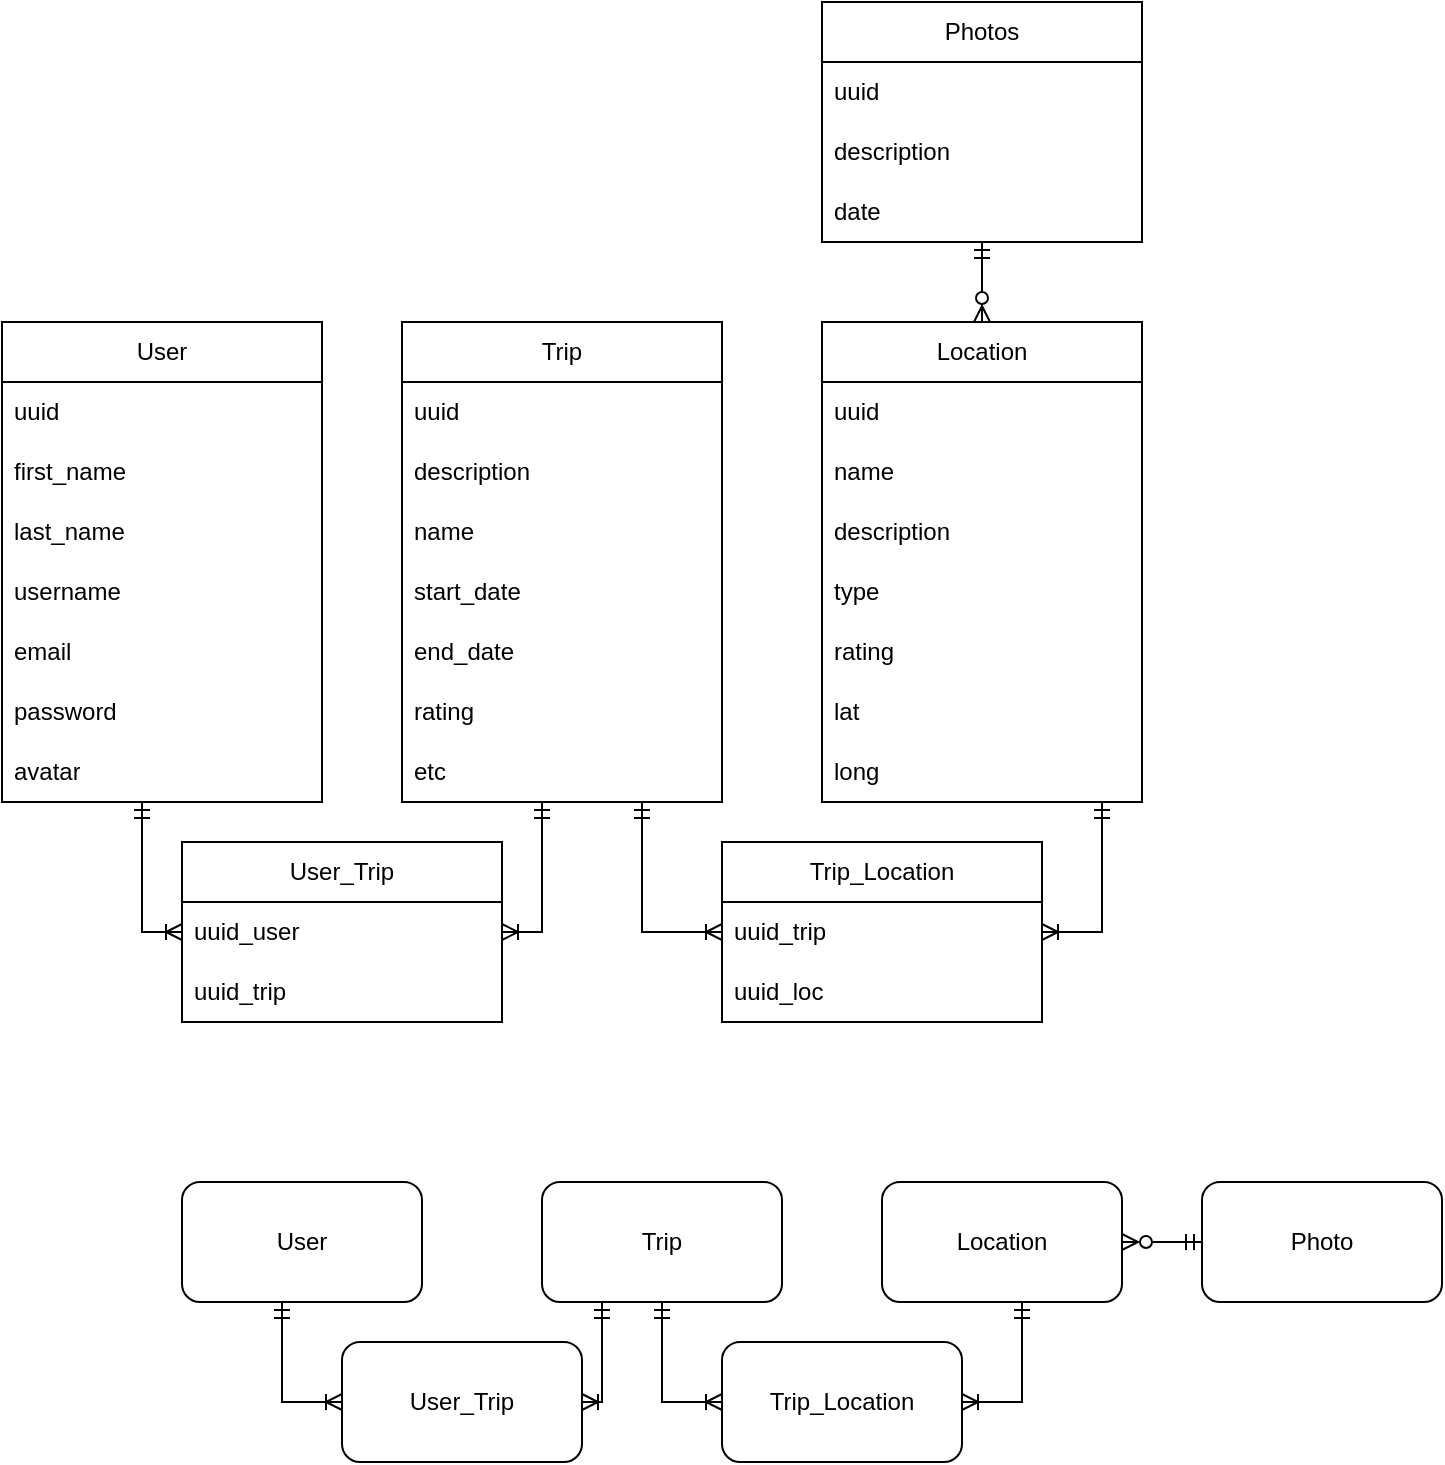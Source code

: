 <mxfile version="24.2.1" type="device">
  <diagram id="C5RBs43oDa-KdzZeNtuy" name="Page-1">
    <mxGraphModel dx="1009" dy="621" grid="1" gridSize="10" guides="1" tooltips="1" connect="1" arrows="1" fold="1" page="1" pageScale="1" pageWidth="827" pageHeight="1169" math="0" shadow="0">
      <root>
        <mxCell id="WIyWlLk6GJQsqaUBKTNV-0" />
        <mxCell id="WIyWlLk6GJQsqaUBKTNV-1" parent="WIyWlLk6GJQsqaUBKTNV-0" />
        <mxCell id="S6Zs9isHIHvM_lgudEaA-74" value="User" style="swimlane;fontStyle=0;childLayout=stackLayout;horizontal=1;startSize=30;horizontalStack=0;resizeParent=1;resizeParentMax=0;resizeLast=0;collapsible=1;marginBottom=0;whiteSpace=wrap;html=1;" parent="WIyWlLk6GJQsqaUBKTNV-1" vertex="1">
          <mxGeometry x="100" y="250" width="160" height="240" as="geometry" />
        </mxCell>
        <mxCell id="S6Zs9isHIHvM_lgudEaA-75" value="uuid" style="text;strokeColor=none;fillColor=none;align=left;verticalAlign=middle;spacingLeft=4;spacingRight=4;overflow=hidden;points=[[0,0.5],[1,0.5]];portConstraint=eastwest;rotatable=0;whiteSpace=wrap;html=1;" parent="S6Zs9isHIHvM_lgudEaA-74" vertex="1">
          <mxGeometry y="30" width="160" height="30" as="geometry" />
        </mxCell>
        <mxCell id="S6Zs9isHIHvM_lgudEaA-76" value="first_name" style="text;strokeColor=none;fillColor=none;align=left;verticalAlign=middle;spacingLeft=4;spacingRight=4;overflow=hidden;points=[[0,0.5],[1,0.5]];portConstraint=eastwest;rotatable=0;whiteSpace=wrap;html=1;" parent="S6Zs9isHIHvM_lgudEaA-74" vertex="1">
          <mxGeometry y="60" width="160" height="30" as="geometry" />
        </mxCell>
        <mxCell id="S6Zs9isHIHvM_lgudEaA-77" value="last_name" style="text;strokeColor=none;fillColor=none;align=left;verticalAlign=middle;spacingLeft=4;spacingRight=4;overflow=hidden;points=[[0,0.5],[1,0.5]];portConstraint=eastwest;rotatable=0;whiteSpace=wrap;html=1;" parent="S6Zs9isHIHvM_lgudEaA-74" vertex="1">
          <mxGeometry y="90" width="160" height="30" as="geometry" />
        </mxCell>
        <mxCell id="S6Zs9isHIHvM_lgudEaA-78" value="username" style="text;strokeColor=none;fillColor=none;align=left;verticalAlign=middle;spacingLeft=4;spacingRight=4;overflow=hidden;points=[[0,0.5],[1,0.5]];portConstraint=eastwest;rotatable=0;whiteSpace=wrap;html=1;" parent="S6Zs9isHIHvM_lgudEaA-74" vertex="1">
          <mxGeometry y="120" width="160" height="30" as="geometry" />
        </mxCell>
        <mxCell id="S6Zs9isHIHvM_lgudEaA-79" value="email" style="text;strokeColor=none;fillColor=none;align=left;verticalAlign=middle;spacingLeft=4;spacingRight=4;overflow=hidden;points=[[0,0.5],[1,0.5]];portConstraint=eastwest;rotatable=0;whiteSpace=wrap;html=1;" parent="S6Zs9isHIHvM_lgudEaA-74" vertex="1">
          <mxGeometry y="150" width="160" height="30" as="geometry" />
        </mxCell>
        <mxCell id="S6Zs9isHIHvM_lgudEaA-80" value="password" style="text;strokeColor=none;fillColor=none;align=left;verticalAlign=middle;spacingLeft=4;spacingRight=4;overflow=hidden;points=[[0,0.5],[1,0.5]];portConstraint=eastwest;rotatable=0;whiteSpace=wrap;html=1;" parent="S6Zs9isHIHvM_lgudEaA-74" vertex="1">
          <mxGeometry y="180" width="160" height="30" as="geometry" />
        </mxCell>
        <mxCell id="S6Zs9isHIHvM_lgudEaA-81" value="avatar" style="text;strokeColor=none;fillColor=none;align=left;verticalAlign=middle;spacingLeft=4;spacingRight=4;overflow=hidden;points=[[0,0.5],[1,0.5]];portConstraint=eastwest;rotatable=0;whiteSpace=wrap;html=1;" parent="S6Zs9isHIHvM_lgudEaA-74" vertex="1">
          <mxGeometry y="210" width="160" height="30" as="geometry" />
        </mxCell>
        <mxCell id="S6Zs9isHIHvM_lgudEaA-82" value="Trip" style="swimlane;fontStyle=0;childLayout=stackLayout;horizontal=1;startSize=30;horizontalStack=0;resizeParent=1;resizeParentMax=0;resizeLast=0;collapsible=1;marginBottom=0;whiteSpace=wrap;html=1;" parent="WIyWlLk6GJQsqaUBKTNV-1" vertex="1">
          <mxGeometry x="300" y="250" width="160" height="240" as="geometry" />
        </mxCell>
        <mxCell id="S6Zs9isHIHvM_lgudEaA-83" value="uuid" style="text;strokeColor=none;fillColor=none;align=left;verticalAlign=middle;spacingLeft=4;spacingRight=4;overflow=hidden;points=[[0,0.5],[1,0.5]];portConstraint=eastwest;rotatable=0;whiteSpace=wrap;html=1;" parent="S6Zs9isHIHvM_lgudEaA-82" vertex="1">
          <mxGeometry y="30" width="160" height="30" as="geometry" />
        </mxCell>
        <mxCell id="S6Zs9isHIHvM_lgudEaA-84" value="description" style="text;strokeColor=none;fillColor=none;align=left;verticalAlign=middle;spacingLeft=4;spacingRight=4;overflow=hidden;points=[[0,0.5],[1,0.5]];portConstraint=eastwest;rotatable=0;whiteSpace=wrap;html=1;" parent="S6Zs9isHIHvM_lgudEaA-82" vertex="1">
          <mxGeometry y="60" width="160" height="30" as="geometry" />
        </mxCell>
        <mxCell id="S6Zs9isHIHvM_lgudEaA-85" value="name" style="text;strokeColor=none;fillColor=none;align=left;verticalAlign=middle;spacingLeft=4;spacingRight=4;overflow=hidden;points=[[0,0.5],[1,0.5]];portConstraint=eastwest;rotatable=0;whiteSpace=wrap;html=1;" parent="S6Zs9isHIHvM_lgudEaA-82" vertex="1">
          <mxGeometry y="90" width="160" height="30" as="geometry" />
        </mxCell>
        <mxCell id="S6Zs9isHIHvM_lgudEaA-86" value="start_date" style="text;strokeColor=none;fillColor=none;align=left;verticalAlign=middle;spacingLeft=4;spacingRight=4;overflow=hidden;points=[[0,0.5],[1,0.5]];portConstraint=eastwest;rotatable=0;whiteSpace=wrap;html=1;" parent="S6Zs9isHIHvM_lgudEaA-82" vertex="1">
          <mxGeometry y="120" width="160" height="30" as="geometry" />
        </mxCell>
        <mxCell id="S6Zs9isHIHvM_lgudEaA-87" value="end_date" style="text;strokeColor=none;fillColor=none;align=left;verticalAlign=middle;spacingLeft=4;spacingRight=4;overflow=hidden;points=[[0,0.5],[1,0.5]];portConstraint=eastwest;rotatable=0;whiteSpace=wrap;html=1;" parent="S6Zs9isHIHvM_lgudEaA-82" vertex="1">
          <mxGeometry y="150" width="160" height="30" as="geometry" />
        </mxCell>
        <mxCell id="S6Zs9isHIHvM_lgudEaA-88" value="rating" style="text;strokeColor=none;fillColor=none;align=left;verticalAlign=middle;spacingLeft=4;spacingRight=4;overflow=hidden;points=[[0,0.5],[1,0.5]];portConstraint=eastwest;rotatable=0;whiteSpace=wrap;html=1;" parent="S6Zs9isHIHvM_lgudEaA-82" vertex="1">
          <mxGeometry y="180" width="160" height="30" as="geometry" />
        </mxCell>
        <mxCell id="S6Zs9isHIHvM_lgudEaA-89" value="etc" style="text;strokeColor=none;fillColor=none;align=left;verticalAlign=middle;spacingLeft=4;spacingRight=4;overflow=hidden;points=[[0,0.5],[1,0.5]];portConstraint=eastwest;rotatable=0;whiteSpace=wrap;html=1;" parent="S6Zs9isHIHvM_lgudEaA-82" vertex="1">
          <mxGeometry y="210" width="160" height="30" as="geometry" />
        </mxCell>
        <mxCell id="S6Zs9isHIHvM_lgudEaA-90" value="User_Trip" style="swimlane;fontStyle=0;childLayout=stackLayout;horizontal=1;startSize=30;horizontalStack=0;resizeParent=1;resizeParentMax=0;resizeLast=0;collapsible=1;marginBottom=0;whiteSpace=wrap;html=1;" parent="WIyWlLk6GJQsqaUBKTNV-1" vertex="1">
          <mxGeometry x="190" y="510" width="160" height="90" as="geometry" />
        </mxCell>
        <mxCell id="S6Zs9isHIHvM_lgudEaA-91" value="uuid_user" style="text;strokeColor=none;fillColor=none;align=left;verticalAlign=middle;spacingLeft=4;spacingRight=4;overflow=hidden;points=[[0,0.5],[1,0.5]];portConstraint=eastwest;rotatable=0;whiteSpace=wrap;html=1;" parent="S6Zs9isHIHvM_lgudEaA-90" vertex="1">
          <mxGeometry y="30" width="160" height="30" as="geometry" />
        </mxCell>
        <mxCell id="S6Zs9isHIHvM_lgudEaA-92" value="uuid_trip" style="text;strokeColor=none;fillColor=none;align=left;verticalAlign=middle;spacingLeft=4;spacingRight=4;overflow=hidden;points=[[0,0.5],[1,0.5]];portConstraint=eastwest;rotatable=0;whiteSpace=wrap;html=1;" parent="S6Zs9isHIHvM_lgudEaA-90" vertex="1">
          <mxGeometry y="60" width="160" height="30" as="geometry" />
        </mxCell>
        <mxCell id="S6Zs9isHIHvM_lgudEaA-93" value="Trip_Location" style="swimlane;fontStyle=0;childLayout=stackLayout;horizontal=1;startSize=30;horizontalStack=0;resizeParent=1;resizeParentMax=0;resizeLast=0;collapsible=1;marginBottom=0;whiteSpace=wrap;html=1;" parent="WIyWlLk6GJQsqaUBKTNV-1" vertex="1">
          <mxGeometry x="460" y="510" width="160" height="90" as="geometry" />
        </mxCell>
        <mxCell id="S6Zs9isHIHvM_lgudEaA-94" value="uuid_trip" style="text;strokeColor=none;fillColor=none;align=left;verticalAlign=middle;spacingLeft=4;spacingRight=4;overflow=hidden;points=[[0,0.5],[1,0.5]];portConstraint=eastwest;rotatable=0;whiteSpace=wrap;html=1;" parent="S6Zs9isHIHvM_lgudEaA-93" vertex="1">
          <mxGeometry y="30" width="160" height="30" as="geometry" />
        </mxCell>
        <mxCell id="S6Zs9isHIHvM_lgudEaA-95" value="uuid_loc" style="text;strokeColor=none;fillColor=none;align=left;verticalAlign=middle;spacingLeft=4;spacingRight=4;overflow=hidden;points=[[0,0.5],[1,0.5]];portConstraint=eastwest;rotatable=0;whiteSpace=wrap;html=1;" parent="S6Zs9isHIHvM_lgudEaA-93" vertex="1">
          <mxGeometry y="60" width="160" height="30" as="geometry" />
        </mxCell>
        <mxCell id="S6Zs9isHIHvM_lgudEaA-99" value="Location" style="swimlane;fontStyle=0;childLayout=stackLayout;horizontal=1;startSize=30;horizontalStack=0;resizeParent=1;resizeParentMax=0;resizeLast=0;collapsible=1;marginBottom=0;whiteSpace=wrap;html=1;" parent="WIyWlLk6GJQsqaUBKTNV-1" vertex="1">
          <mxGeometry x="510" y="250" width="160" height="240" as="geometry" />
        </mxCell>
        <mxCell id="S6Zs9isHIHvM_lgudEaA-100" value="uuid" style="text;strokeColor=none;fillColor=none;align=left;verticalAlign=middle;spacingLeft=4;spacingRight=4;overflow=hidden;points=[[0,0.5],[1,0.5]];portConstraint=eastwest;rotatable=0;whiteSpace=wrap;html=1;" parent="S6Zs9isHIHvM_lgudEaA-99" vertex="1">
          <mxGeometry y="30" width="160" height="30" as="geometry" />
        </mxCell>
        <mxCell id="S6Zs9isHIHvM_lgudEaA-101" value="name" style="text;strokeColor=none;fillColor=none;align=left;verticalAlign=middle;spacingLeft=4;spacingRight=4;overflow=hidden;points=[[0,0.5],[1,0.5]];portConstraint=eastwest;rotatable=0;whiteSpace=wrap;html=1;" parent="S6Zs9isHIHvM_lgudEaA-99" vertex="1">
          <mxGeometry y="60" width="160" height="30" as="geometry" />
        </mxCell>
        <mxCell id="S6Zs9isHIHvM_lgudEaA-102" value="description" style="text;strokeColor=none;fillColor=none;align=left;verticalAlign=middle;spacingLeft=4;spacingRight=4;overflow=hidden;points=[[0,0.5],[1,0.5]];portConstraint=eastwest;rotatable=0;whiteSpace=wrap;html=1;" parent="S6Zs9isHIHvM_lgudEaA-99" vertex="1">
          <mxGeometry y="90" width="160" height="30" as="geometry" />
        </mxCell>
        <mxCell id="S6Zs9isHIHvM_lgudEaA-103" value="type" style="text;strokeColor=none;fillColor=none;align=left;verticalAlign=middle;spacingLeft=4;spacingRight=4;overflow=hidden;points=[[0,0.5],[1,0.5]];portConstraint=eastwest;rotatable=0;whiteSpace=wrap;html=1;" parent="S6Zs9isHIHvM_lgudEaA-99" vertex="1">
          <mxGeometry y="120" width="160" height="30" as="geometry" />
        </mxCell>
        <mxCell id="S6Zs9isHIHvM_lgudEaA-98" value="rating" style="text;strokeColor=none;fillColor=none;align=left;verticalAlign=middle;spacingLeft=4;spacingRight=4;overflow=hidden;points=[[0,0.5],[1,0.5]];portConstraint=eastwest;rotatable=0;whiteSpace=wrap;html=1;" parent="S6Zs9isHIHvM_lgudEaA-99" vertex="1">
          <mxGeometry y="150" width="160" height="30" as="geometry" />
        </mxCell>
        <mxCell id="S6Zs9isHIHvM_lgudEaA-104" value="lat" style="text;strokeColor=none;fillColor=none;align=left;verticalAlign=middle;spacingLeft=4;spacingRight=4;overflow=hidden;points=[[0,0.5],[1,0.5]];portConstraint=eastwest;rotatable=0;whiteSpace=wrap;html=1;" parent="S6Zs9isHIHvM_lgudEaA-99" vertex="1">
          <mxGeometry y="180" width="160" height="30" as="geometry" />
        </mxCell>
        <mxCell id="S6Zs9isHIHvM_lgudEaA-105" value="long" style="text;strokeColor=none;fillColor=none;align=left;verticalAlign=middle;spacingLeft=4;spacingRight=4;overflow=hidden;points=[[0,0.5],[1,0.5]];portConstraint=eastwest;rotatable=0;whiteSpace=wrap;html=1;" parent="S6Zs9isHIHvM_lgudEaA-99" vertex="1">
          <mxGeometry y="210" width="160" height="30" as="geometry" />
        </mxCell>
        <mxCell id="S6Zs9isHIHvM_lgudEaA-107" style="edgeStyle=orthogonalEdgeStyle;rounded=0;orthogonalLoop=1;jettySize=auto;html=1;entryX=0;entryY=0.5;entryDx=0;entryDy=0;endArrow=ERoneToMany;endFill=0;startArrow=ERmandOne;startFill=0;" parent="WIyWlLk6GJQsqaUBKTNV-1" source="S6Zs9isHIHvM_lgudEaA-74" target="S6Zs9isHIHvM_lgudEaA-91" edge="1">
          <mxGeometry relative="1" as="geometry">
            <Array as="points">
              <mxPoint x="170" y="555" />
            </Array>
          </mxGeometry>
        </mxCell>
        <mxCell id="S6Zs9isHIHvM_lgudEaA-108" style="edgeStyle=orthogonalEdgeStyle;shape=connector;rounded=0;orthogonalLoop=1;jettySize=auto;html=1;entryX=1;entryY=0.5;entryDx=0;entryDy=0;labelBackgroundColor=default;strokeColor=default;align=center;verticalAlign=middle;fontFamily=Helvetica;fontSize=11;fontColor=default;endArrow=ERoneToMany;endFill=0;startArrow=ERmandOne;startFill=0;" parent="WIyWlLk6GJQsqaUBKTNV-1" source="S6Zs9isHIHvM_lgudEaA-89" target="S6Zs9isHIHvM_lgudEaA-91" edge="1">
          <mxGeometry relative="1" as="geometry">
            <Array as="points">
              <mxPoint x="370" y="555" />
            </Array>
          </mxGeometry>
        </mxCell>
        <mxCell id="S6Zs9isHIHvM_lgudEaA-109" style="edgeStyle=orthogonalEdgeStyle;shape=connector;rounded=0;orthogonalLoop=1;jettySize=auto;html=1;entryX=0;entryY=0.5;entryDx=0;entryDy=0;labelBackgroundColor=default;strokeColor=default;align=center;verticalAlign=middle;fontFamily=Helvetica;fontSize=11;fontColor=default;endArrow=ERoneToMany;endFill=0;startArrow=ERmandOne;startFill=0;" parent="WIyWlLk6GJQsqaUBKTNV-1" source="S6Zs9isHIHvM_lgudEaA-89" target="S6Zs9isHIHvM_lgudEaA-94" edge="1">
          <mxGeometry relative="1" as="geometry">
            <Array as="points">
              <mxPoint x="420" y="555" />
            </Array>
          </mxGeometry>
        </mxCell>
        <mxCell id="S6Zs9isHIHvM_lgudEaA-110" style="edgeStyle=orthogonalEdgeStyle;shape=connector;rounded=0;orthogonalLoop=1;jettySize=auto;html=1;entryX=1;entryY=0.5;entryDx=0;entryDy=0;labelBackgroundColor=default;strokeColor=default;align=center;verticalAlign=middle;fontFamily=Helvetica;fontSize=11;fontColor=default;endArrow=ERoneToMany;endFill=0;startArrow=ERmandOne;startFill=0;" parent="WIyWlLk6GJQsqaUBKTNV-1" source="S6Zs9isHIHvM_lgudEaA-105" target="S6Zs9isHIHvM_lgudEaA-94" edge="1">
          <mxGeometry relative="1" as="geometry">
            <Array as="points">
              <mxPoint x="650" y="555" />
            </Array>
          </mxGeometry>
        </mxCell>
        <mxCell id="S6Zs9isHIHvM_lgudEaA-111" value="Photos" style="swimlane;fontStyle=0;childLayout=stackLayout;horizontal=1;startSize=30;horizontalStack=0;resizeParent=1;resizeParentMax=0;resizeLast=0;collapsible=1;marginBottom=0;whiteSpace=wrap;html=1;" parent="WIyWlLk6GJQsqaUBKTNV-1" vertex="1">
          <mxGeometry x="510" y="90" width="160" height="120" as="geometry" />
        </mxCell>
        <mxCell id="S6Zs9isHIHvM_lgudEaA-112" value="uuid" style="text;strokeColor=none;fillColor=none;align=left;verticalAlign=middle;spacingLeft=4;spacingRight=4;overflow=hidden;points=[[0,0.5],[1,0.5]];portConstraint=eastwest;rotatable=0;whiteSpace=wrap;html=1;" parent="S6Zs9isHIHvM_lgudEaA-111" vertex="1">
          <mxGeometry y="30" width="160" height="30" as="geometry" />
        </mxCell>
        <mxCell id="S6Zs9isHIHvM_lgudEaA-114" value="description" style="text;strokeColor=none;fillColor=none;align=left;verticalAlign=middle;spacingLeft=4;spacingRight=4;overflow=hidden;points=[[0,0.5],[1,0.5]];portConstraint=eastwest;rotatable=0;whiteSpace=wrap;html=1;" parent="S6Zs9isHIHvM_lgudEaA-111" vertex="1">
          <mxGeometry y="60" width="160" height="30" as="geometry" />
        </mxCell>
        <mxCell id="S6Zs9isHIHvM_lgudEaA-121" value="date" style="text;strokeColor=none;fillColor=none;align=left;verticalAlign=middle;spacingLeft=4;spacingRight=4;overflow=hidden;points=[[0,0.5],[1,0.5]];portConstraint=eastwest;rotatable=0;whiteSpace=wrap;html=1;" parent="S6Zs9isHIHvM_lgudEaA-111" vertex="1">
          <mxGeometry y="90" width="160" height="30" as="geometry" />
        </mxCell>
        <mxCell id="S6Zs9isHIHvM_lgudEaA-118" value="" style="endArrow=ERmandOne;html=1;rounded=0;endFill=0;startArrow=ERzeroToMany;startFill=0;" parent="WIyWlLk6GJQsqaUBKTNV-1" source="S6Zs9isHIHvM_lgudEaA-99" target="S6Zs9isHIHvM_lgudEaA-111" edge="1">
          <mxGeometry width="50" height="50" relative="1" as="geometry">
            <mxPoint x="510" y="190" as="sourcePoint" />
            <mxPoint x="560" y="140" as="targetPoint" />
          </mxGeometry>
        </mxCell>
        <mxCell id="S6Zs9isHIHvM_lgudEaA-122" value="User" style="rounded=1;whiteSpace=wrap;html=1;" parent="WIyWlLk6GJQsqaUBKTNV-1" vertex="1">
          <mxGeometry x="190" y="680" width="120" height="60" as="geometry" />
        </mxCell>
        <mxCell id="S6Zs9isHIHvM_lgudEaA-131" value="" style="edgeStyle=orthogonalEdgeStyle;rounded=0;orthogonalLoop=1;jettySize=auto;html=1;entryX=0;entryY=0.5;entryDx=0;entryDy=0;endArrow=ERoneToMany;endFill=0;startArrow=ERmandOne;startFill=0;" parent="WIyWlLk6GJQsqaUBKTNV-1" source="S6Zs9isHIHvM_lgudEaA-123" target="S6Zs9isHIHvM_lgudEaA-125" edge="1">
          <mxGeometry relative="1" as="geometry">
            <Array as="points">
              <mxPoint x="430" y="790" />
            </Array>
          </mxGeometry>
        </mxCell>
        <mxCell id="S6Zs9isHIHvM_lgudEaA-123" value="Trip" style="rounded=1;whiteSpace=wrap;html=1;" parent="WIyWlLk6GJQsqaUBKTNV-1" vertex="1">
          <mxGeometry x="370" y="680" width="120" height="60" as="geometry" />
        </mxCell>
        <mxCell id="S6Zs9isHIHvM_lgudEaA-132" value="" style="edgeStyle=orthogonalEdgeStyle;rounded=0;orthogonalLoop=1;jettySize=auto;html=1;endArrow=ERmandOne;endFill=0;startArrow=ERoneToMany;startFill=0;" parent="WIyWlLk6GJQsqaUBKTNV-1" source="S6Zs9isHIHvM_lgudEaA-124" target="S6Zs9isHIHvM_lgudEaA-122" edge="1">
          <mxGeometry relative="1" as="geometry">
            <Array as="points">
              <mxPoint x="240" y="790" />
            </Array>
          </mxGeometry>
        </mxCell>
        <mxCell id="S6Zs9isHIHvM_lgudEaA-133" value="" style="edgeStyle=orthogonalEdgeStyle;rounded=0;orthogonalLoop=1;jettySize=auto;html=1;entryX=0.25;entryY=1;entryDx=0;entryDy=0;endArrow=ERmandOne;endFill=0;startArrow=ERoneToMany;startFill=0;" parent="WIyWlLk6GJQsqaUBKTNV-1" source="S6Zs9isHIHvM_lgudEaA-124" target="S6Zs9isHIHvM_lgudEaA-123" edge="1">
          <mxGeometry relative="1" as="geometry">
            <Array as="points">
              <mxPoint x="400" y="790" />
            </Array>
          </mxGeometry>
        </mxCell>
        <mxCell id="S6Zs9isHIHvM_lgudEaA-124" value="User_Trip" style="rounded=1;whiteSpace=wrap;html=1;" parent="WIyWlLk6GJQsqaUBKTNV-1" vertex="1">
          <mxGeometry x="270" y="760" width="120" height="60" as="geometry" />
        </mxCell>
        <mxCell id="S6Zs9isHIHvM_lgudEaA-125" value="Trip_Location" style="rounded=1;whiteSpace=wrap;html=1;" parent="WIyWlLk6GJQsqaUBKTNV-1" vertex="1">
          <mxGeometry x="460" y="760" width="120" height="60" as="geometry" />
        </mxCell>
        <mxCell id="S6Zs9isHIHvM_lgudEaA-129" value="" style="edgeStyle=orthogonalEdgeStyle;rounded=0;orthogonalLoop=1;jettySize=auto;html=1;endArrow=ERmandOne;endFill=0;startArrow=ERzeroToMany;startFill=0;" parent="WIyWlLk6GJQsqaUBKTNV-1" source="S6Zs9isHIHvM_lgudEaA-126" target="S6Zs9isHIHvM_lgudEaA-127" edge="1">
          <mxGeometry relative="1" as="geometry" />
        </mxCell>
        <mxCell id="S6Zs9isHIHvM_lgudEaA-130" value="" style="edgeStyle=orthogonalEdgeStyle;rounded=0;orthogonalLoop=1;jettySize=auto;html=1;entryX=1;entryY=0.5;entryDx=0;entryDy=0;endArrow=ERoneToMany;endFill=0;startArrow=ERmandOne;startFill=0;" parent="WIyWlLk6GJQsqaUBKTNV-1" source="S6Zs9isHIHvM_lgudEaA-126" target="S6Zs9isHIHvM_lgudEaA-125" edge="1">
          <mxGeometry relative="1" as="geometry">
            <Array as="points">
              <mxPoint x="610" y="790" />
            </Array>
          </mxGeometry>
        </mxCell>
        <mxCell id="S6Zs9isHIHvM_lgudEaA-126" value="Location" style="rounded=1;whiteSpace=wrap;html=1;" parent="WIyWlLk6GJQsqaUBKTNV-1" vertex="1">
          <mxGeometry x="540" y="680" width="120" height="60" as="geometry" />
        </mxCell>
        <mxCell id="S6Zs9isHIHvM_lgudEaA-127" value="Photo" style="rounded=1;whiteSpace=wrap;html=1;" parent="WIyWlLk6GJQsqaUBKTNV-1" vertex="1">
          <mxGeometry x="700" y="680" width="120" height="60" as="geometry" />
        </mxCell>
      </root>
    </mxGraphModel>
  </diagram>
</mxfile>
